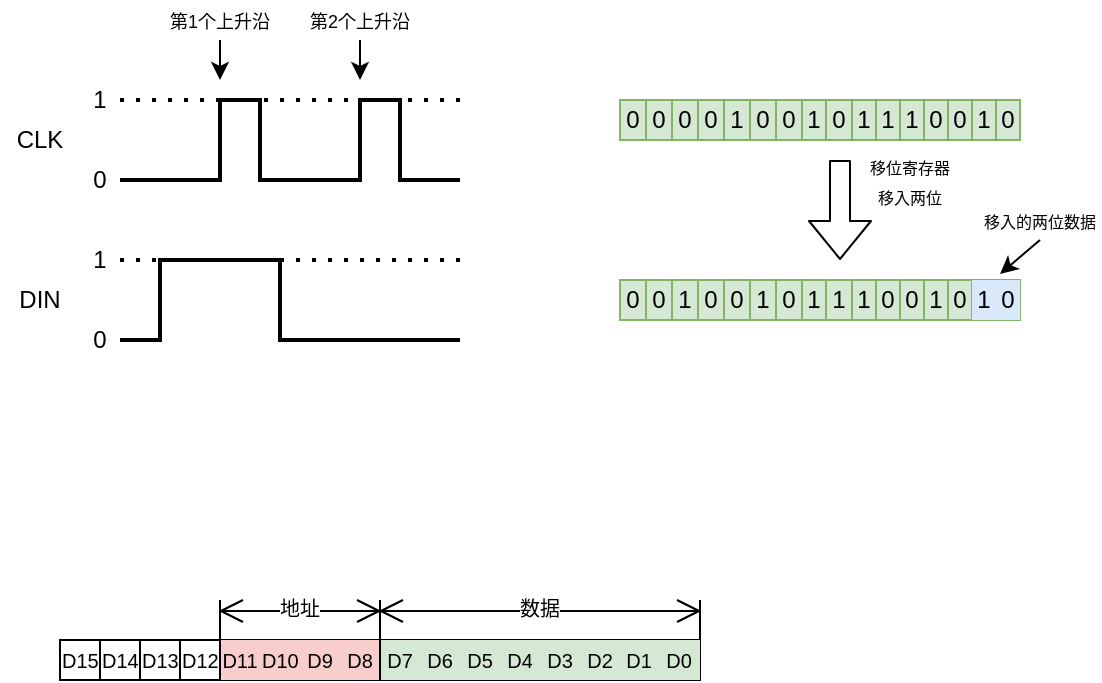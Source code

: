 <mxfile version="14.5.1" type="device"><diagram id="haMFvhYT9Fw6fGgkagXr" name="第 1 页"><mxGraphModel dx="677" dy="390" grid="0" gridSize="10" guides="0" tooltips="1" connect="1" arrows="1" fold="1" page="1" pageScale="1" pageWidth="827" pageHeight="1169" math="0" shadow="0"><root><mxCell id="0"/><mxCell id="1" parent="0"/><mxCell id="cz0IzvZgdGJddwf3ivIn-2" value="" style="endArrow=none;html=1;strokeWidth=2;rounded=0;" parent="1" edge="1"><mxGeometry width="50" height="50" relative="1" as="geometry"><mxPoint x="150" y="400" as="sourcePoint"/><mxPoint x="320" y="400" as="targetPoint"/><Array as="points"><mxPoint x="200" y="400"/><mxPoint x="200" y="360"/><mxPoint x="220" y="360"/><mxPoint x="220" y="400"/><mxPoint x="270" y="400"/><mxPoint x="270" y="360"/><mxPoint x="290" y="360"/><mxPoint x="290" y="400"/></Array></mxGeometry></mxCell><mxCell id="cz0IzvZgdGJddwf3ivIn-4" value="" style="endArrow=none;dashed=1;html=1;dashPattern=1 3;strokeWidth=2;" parent="1" edge="1"><mxGeometry width="50" height="50" relative="1" as="geometry"><mxPoint x="150" y="360" as="sourcePoint"/><mxPoint x="320" y="360" as="targetPoint"/></mxGeometry></mxCell><mxCell id="cz0IzvZgdGJddwf3ivIn-5" value="" style="endArrow=none;html=1;strokeWidth=2;rounded=0;" parent="1" edge="1"><mxGeometry width="50" height="50" relative="1" as="geometry"><mxPoint x="150" y="480" as="sourcePoint"/><mxPoint x="320" y="480" as="targetPoint"/><Array as="points"><mxPoint x="170" y="480"/><mxPoint x="170" y="440"/><mxPoint x="230" y="440"/><mxPoint x="230" y="480"/></Array></mxGeometry></mxCell><mxCell id="cz0IzvZgdGJddwf3ivIn-6" value="" style="endArrow=none;dashed=1;html=1;dashPattern=1 3;strokeWidth=2;rounded=0;" parent="1" edge="1"><mxGeometry width="50" height="50" relative="1" as="geometry"><mxPoint x="150" y="440" as="sourcePoint"/><mxPoint x="320" y="440" as="targetPoint"/></mxGeometry></mxCell><mxCell id="cz0IzvZgdGJddwf3ivIn-8" value="" style="endArrow=classic;html=1;strokeWidth=1;" parent="1" edge="1"><mxGeometry width="50" height="50" relative="1" as="geometry"><mxPoint x="200" y="330" as="sourcePoint"/><mxPoint x="200" y="350" as="targetPoint"/></mxGeometry></mxCell><mxCell id="cz0IzvZgdGJddwf3ivIn-11" value="" style="endArrow=classic;html=1;strokeWidth=1;" parent="1" edge="1"><mxGeometry width="50" height="50" relative="1" as="geometry"><mxPoint x="270" y="330" as="sourcePoint"/><mxPoint x="270" y="350" as="targetPoint"/></mxGeometry></mxCell><mxCell id="cz0IzvZgdGJddwf3ivIn-12" value="1" style="text;html=1;strokeColor=none;fillColor=none;align=center;verticalAlign=middle;whiteSpace=wrap;rounded=0;" parent="1" vertex="1"><mxGeometry x="120" y="350" width="40" height="20" as="geometry"/></mxCell><mxCell id="cz0IzvZgdGJddwf3ivIn-13" value="0" style="text;html=1;strokeColor=none;fillColor=none;align=center;verticalAlign=middle;whiteSpace=wrap;rounded=0;" parent="1" vertex="1"><mxGeometry x="120" y="390" width="40" height="20" as="geometry"/></mxCell><mxCell id="cz0IzvZgdGJddwf3ivIn-14" value="1" style="text;html=1;strokeColor=none;fillColor=none;align=center;verticalAlign=middle;whiteSpace=wrap;rounded=0;" parent="1" vertex="1"><mxGeometry x="120" y="430" width="40" height="20" as="geometry"/></mxCell><mxCell id="cz0IzvZgdGJddwf3ivIn-15" value="0" style="text;html=1;strokeColor=none;fillColor=none;align=center;verticalAlign=middle;whiteSpace=wrap;rounded=0;" parent="1" vertex="1"><mxGeometry x="120" y="470" width="40" height="20" as="geometry"/></mxCell><mxCell id="cz0IzvZgdGJddwf3ivIn-16" value="&lt;font style=&quot;font-size: 9px&quot;&gt;第1个上升沿&lt;/font&gt;" style="text;html=1;strokeColor=none;fillColor=none;align=center;verticalAlign=middle;whiteSpace=wrap;rounded=0;" parent="1" vertex="1"><mxGeometry x="170" y="310" width="60" height="20" as="geometry"/></mxCell><mxCell id="cz0IzvZgdGJddwf3ivIn-17" value="&lt;font style=&quot;font-size: 9px&quot;&gt;第2个上升沿&lt;/font&gt;" style="text;html=1;strokeColor=none;fillColor=none;align=center;verticalAlign=middle;whiteSpace=wrap;rounded=0;" parent="1" vertex="1"><mxGeometry x="240" y="310" width="60" height="20" as="geometry"/></mxCell><mxCell id="cz0IzvZgdGJddwf3ivIn-18" value="CLK" style="text;html=1;strokeColor=none;fillColor=none;align=center;verticalAlign=middle;whiteSpace=wrap;rounded=0;" parent="1" vertex="1"><mxGeometry x="90" y="370" width="40" height="20" as="geometry"/></mxCell><mxCell id="cz0IzvZgdGJddwf3ivIn-19" value="DIN" style="text;html=1;strokeColor=none;fillColor=none;align=center;verticalAlign=middle;whiteSpace=wrap;rounded=0;" parent="1" vertex="1"><mxGeometry x="90" y="450" width="40" height="20" as="geometry"/></mxCell><mxCell id="cz0IzvZgdGJddwf3ivIn-20" value="" style="shape=table;html=1;whiteSpace=wrap;startSize=0;container=1;collapsible=0;childLayout=tableLayout;fillColor=#d5e8d4;strokeColor=#82b366;" parent="1" vertex="1"><mxGeometry x="400" y="360" width="200" height="20" as="geometry"/></mxCell><mxCell id="cz0IzvZgdGJddwf3ivIn-25" value="" style="shape=partialRectangle;html=1;whiteSpace=wrap;collapsible=0;dropTarget=0;pointerEvents=0;top=0;left=0;bottom=0;right=0;points=[[0,0.5],[1,0.5]];portConstraint=eastwest;strokeColor=#82b366;perimeterSpacing=1;sketch=0;fillColor=none;" parent="cz0IzvZgdGJddwf3ivIn-20" vertex="1"><mxGeometry width="200" height="20" as="geometry"/></mxCell><mxCell id="cz0IzvZgdGJddwf3ivIn-48" value="0" style="shape=partialRectangle;html=1;whiteSpace=wrap;connectable=0;fillColor=none;top=0;left=0;bottom=0;right=0;overflow=hidden;" parent="cz0IzvZgdGJddwf3ivIn-25" vertex="1"><mxGeometry width="13" height="20" as="geometry"/></mxCell><mxCell id="cz0IzvZgdGJddwf3ivIn-47" value="0" style="shape=partialRectangle;html=1;whiteSpace=wrap;connectable=0;fillColor=none;top=0;left=0;bottom=0;right=0;overflow=hidden;" parent="cz0IzvZgdGJddwf3ivIn-25" vertex="1"><mxGeometry x="13" width="13" height="20" as="geometry"/></mxCell><mxCell id="cz0IzvZgdGJddwf3ivIn-46" value="0" style="shape=partialRectangle;html=1;whiteSpace=wrap;connectable=0;fillColor=none;top=0;left=0;bottom=0;right=0;overflow=hidden;" parent="cz0IzvZgdGJddwf3ivIn-25" vertex="1"><mxGeometry x="26" width="13" height="20" as="geometry"/></mxCell><mxCell id="cz0IzvZgdGJddwf3ivIn-45" value="0" style="shape=partialRectangle;html=1;whiteSpace=wrap;connectable=0;fillColor=none;top=0;left=0;bottom=0;right=0;overflow=hidden;" parent="cz0IzvZgdGJddwf3ivIn-25" vertex="1"><mxGeometry x="39" width="13" height="20" as="geometry"/></mxCell><mxCell id="cz0IzvZgdGJddwf3ivIn-44" value="1" style="shape=partialRectangle;html=1;whiteSpace=wrap;connectable=0;fillColor=none;top=0;left=0;bottom=0;right=0;overflow=hidden;" parent="cz0IzvZgdGJddwf3ivIn-25" vertex="1"><mxGeometry x="52" width="13" height="20" as="geometry"/></mxCell><mxCell id="cz0IzvZgdGJddwf3ivIn-43" value="0" style="shape=partialRectangle;html=1;whiteSpace=wrap;connectable=0;fillColor=none;top=0;left=0;bottom=0;right=0;overflow=hidden;" parent="cz0IzvZgdGJddwf3ivIn-25" vertex="1"><mxGeometry x="65" width="13" height="20" as="geometry"/></mxCell><mxCell id="cz0IzvZgdGJddwf3ivIn-34" value="0" style="shape=partialRectangle;html=1;whiteSpace=wrap;connectable=0;fillColor=none;top=0;left=0;bottom=0;right=0;overflow=hidden;" parent="cz0IzvZgdGJddwf3ivIn-25" vertex="1"><mxGeometry x="78" width="13" height="20" as="geometry"/></mxCell><mxCell id="cz0IzvZgdGJddwf3ivIn-26" value="1" style="shape=partialRectangle;html=1;whiteSpace=wrap;connectable=0;fillColor=none;top=0;left=0;bottom=0;right=0;overflow=hidden;" parent="cz0IzvZgdGJddwf3ivIn-25" vertex="1"><mxGeometry x="91" width="12" height="20" as="geometry"/></mxCell><mxCell id="cz0IzvZgdGJddwf3ivIn-27" value="0" style="shape=partialRectangle;html=1;whiteSpace=wrap;connectable=0;fillColor=none;top=0;left=0;bottom=0;right=0;overflow=hidden;" parent="cz0IzvZgdGJddwf3ivIn-25" vertex="1"><mxGeometry x="103" width="13" height="20" as="geometry"/></mxCell><mxCell id="cz0IzvZgdGJddwf3ivIn-28" value="1" style="shape=partialRectangle;html=1;whiteSpace=wrap;connectable=0;fillColor=none;top=0;left=0;bottom=0;right=0;overflow=hidden;" parent="cz0IzvZgdGJddwf3ivIn-25" vertex="1"><mxGeometry x="116" width="12" height="20" as="geometry"/></mxCell><mxCell id="cz0IzvZgdGJddwf3ivIn-36" value="1" style="shape=partialRectangle;html=1;whiteSpace=wrap;connectable=0;fillColor=none;top=0;left=0;bottom=0;right=0;overflow=hidden;" parent="cz0IzvZgdGJddwf3ivIn-25" vertex="1"><mxGeometry x="128" width="12" height="20" as="geometry"/></mxCell><mxCell id="cz0IzvZgdGJddwf3ivIn-37" value="1" style="shape=partialRectangle;html=1;whiteSpace=wrap;connectable=0;fillColor=none;top=0;left=0;bottom=0;right=0;overflow=hidden;" parent="cz0IzvZgdGJddwf3ivIn-25" vertex="1"><mxGeometry x="140" width="12" height="20" as="geometry"/></mxCell><mxCell id="cz0IzvZgdGJddwf3ivIn-38" value="0" style="shape=partialRectangle;html=1;whiteSpace=wrap;connectable=0;fillColor=none;top=0;left=0;bottom=0;right=0;overflow=hidden;" parent="cz0IzvZgdGJddwf3ivIn-25" vertex="1"><mxGeometry x="152" width="12" height="20" as="geometry"/></mxCell><mxCell id="cz0IzvZgdGJddwf3ivIn-39" value="0" style="shape=partialRectangle;html=1;whiteSpace=wrap;connectable=0;fillColor=none;top=0;left=0;bottom=0;right=0;overflow=hidden;" parent="cz0IzvZgdGJddwf3ivIn-25" vertex="1"><mxGeometry x="164" width="12" height="20" as="geometry"/></mxCell><mxCell id="cz0IzvZgdGJddwf3ivIn-40" value="1" style="shape=partialRectangle;html=1;whiteSpace=wrap;connectable=0;fillColor=none;top=0;left=0;bottom=0;right=0;overflow=hidden;" parent="cz0IzvZgdGJddwf3ivIn-25" vertex="1"><mxGeometry x="176" width="12" height="20" as="geometry"/></mxCell><mxCell id="cz0IzvZgdGJddwf3ivIn-41" value="0" style="shape=partialRectangle;html=1;whiteSpace=wrap;connectable=0;fillColor=none;top=0;left=0;bottom=0;right=0;overflow=hidden;" parent="cz0IzvZgdGJddwf3ivIn-25" vertex="1"><mxGeometry x="188" width="12" height="20" as="geometry"/></mxCell><mxCell id="cz0IzvZgdGJddwf3ivIn-49" value="" style="shape=table;html=1;whiteSpace=wrap;startSize=0;container=1;collapsible=0;childLayout=tableLayout;fillColor=#d5e8d4;strokeColor=#82b366;" parent="1" vertex="1"><mxGeometry x="400" y="450" width="200" height="20" as="geometry"/></mxCell><mxCell id="cz0IzvZgdGJddwf3ivIn-50" value="" style="shape=partialRectangle;html=1;whiteSpace=wrap;collapsible=0;dropTarget=0;pointerEvents=0;fillColor=none;top=0;left=0;bottom=0;right=0;points=[[0,0.5],[1,0.5]];portConstraint=eastwest;" parent="cz0IzvZgdGJddwf3ivIn-49" vertex="1"><mxGeometry width="200" height="20" as="geometry"/></mxCell><mxCell id="cz0IzvZgdGJddwf3ivIn-51" value="0" style="shape=partialRectangle;html=1;whiteSpace=wrap;connectable=0;fillColor=none;top=0;left=0;bottom=0;right=0;overflow=hidden;" parent="cz0IzvZgdGJddwf3ivIn-50" vertex="1"><mxGeometry width="13" height="20" as="geometry"/></mxCell><mxCell id="cz0IzvZgdGJddwf3ivIn-52" value="0" style="shape=partialRectangle;html=1;whiteSpace=wrap;connectable=0;fillColor=none;top=0;left=0;bottom=0;right=0;overflow=hidden;" parent="cz0IzvZgdGJddwf3ivIn-50" vertex="1"><mxGeometry x="13" width="13" height="20" as="geometry"/></mxCell><mxCell id="cz0IzvZgdGJddwf3ivIn-53" value="1" style="shape=partialRectangle;html=1;whiteSpace=wrap;connectable=0;fillColor=none;top=0;left=0;bottom=0;right=0;overflow=hidden;" parent="cz0IzvZgdGJddwf3ivIn-50" vertex="1"><mxGeometry x="26" width="13" height="20" as="geometry"/></mxCell><mxCell id="cz0IzvZgdGJddwf3ivIn-54" value="0" style="shape=partialRectangle;html=1;whiteSpace=wrap;connectable=0;fillColor=none;top=0;left=0;bottom=0;right=0;overflow=hidden;" parent="cz0IzvZgdGJddwf3ivIn-50" vertex="1"><mxGeometry x="39" width="13" height="20" as="geometry"/></mxCell><mxCell id="cz0IzvZgdGJddwf3ivIn-55" value="0" style="shape=partialRectangle;html=1;whiteSpace=wrap;connectable=0;fillColor=none;top=0;left=0;bottom=0;right=0;overflow=hidden;" parent="cz0IzvZgdGJddwf3ivIn-50" vertex="1"><mxGeometry x="52" width="13" height="20" as="geometry"/></mxCell><mxCell id="cz0IzvZgdGJddwf3ivIn-56" value="1" style="shape=partialRectangle;html=1;whiteSpace=wrap;connectable=0;fillColor=none;top=0;left=0;bottom=0;right=0;overflow=hidden;" parent="cz0IzvZgdGJddwf3ivIn-50" vertex="1"><mxGeometry x="65" width="13" height="20" as="geometry"/></mxCell><mxCell id="cz0IzvZgdGJddwf3ivIn-57" value="0" style="shape=partialRectangle;html=1;whiteSpace=wrap;connectable=0;fillColor=none;top=0;left=0;bottom=0;right=0;overflow=hidden;" parent="cz0IzvZgdGJddwf3ivIn-50" vertex="1"><mxGeometry x="78" width="13" height="20" as="geometry"/></mxCell><mxCell id="cz0IzvZgdGJddwf3ivIn-58" value="1" style="shape=partialRectangle;html=1;whiteSpace=wrap;connectable=0;fillColor=none;top=0;left=0;bottom=0;right=0;overflow=hidden;" parent="cz0IzvZgdGJddwf3ivIn-50" vertex="1"><mxGeometry x="91" width="12" height="20" as="geometry"/></mxCell><mxCell id="cz0IzvZgdGJddwf3ivIn-59" value="1" style="shape=partialRectangle;html=1;whiteSpace=wrap;connectable=0;fillColor=none;top=0;left=0;bottom=0;right=0;overflow=hidden;" parent="cz0IzvZgdGJddwf3ivIn-50" vertex="1"><mxGeometry x="103" width="13" height="20" as="geometry"/></mxCell><mxCell id="cz0IzvZgdGJddwf3ivIn-60" value="1" style="shape=partialRectangle;html=1;whiteSpace=wrap;connectable=0;fillColor=none;top=0;left=0;bottom=0;right=0;overflow=hidden;" parent="cz0IzvZgdGJddwf3ivIn-50" vertex="1"><mxGeometry x="116" width="12" height="20" as="geometry"/></mxCell><mxCell id="cz0IzvZgdGJddwf3ivIn-61" value="0" style="shape=partialRectangle;html=1;whiteSpace=wrap;connectable=0;fillColor=none;top=0;left=0;bottom=0;right=0;overflow=hidden;" parent="cz0IzvZgdGJddwf3ivIn-50" vertex="1"><mxGeometry x="128" width="12" height="20" as="geometry"/></mxCell><mxCell id="cz0IzvZgdGJddwf3ivIn-62" value="0" style="shape=partialRectangle;html=1;whiteSpace=wrap;connectable=0;fillColor=none;top=0;left=0;bottom=0;right=0;overflow=hidden;" parent="cz0IzvZgdGJddwf3ivIn-50" vertex="1"><mxGeometry x="140" width="12" height="20" as="geometry"/></mxCell><mxCell id="cz0IzvZgdGJddwf3ivIn-63" value="1" style="shape=partialRectangle;html=1;whiteSpace=wrap;connectable=0;fillColor=none;top=0;left=0;bottom=0;right=0;overflow=hidden;" parent="cz0IzvZgdGJddwf3ivIn-50" vertex="1"><mxGeometry x="152" width="12" height="20" as="geometry"/></mxCell><mxCell id="cz0IzvZgdGJddwf3ivIn-64" value="0" style="shape=partialRectangle;html=1;whiteSpace=wrap;connectable=0;fillColor=none;top=0;left=0;bottom=0;right=0;overflow=hidden;" parent="cz0IzvZgdGJddwf3ivIn-50" vertex="1"><mxGeometry x="164" width="12" height="20" as="geometry"/></mxCell><mxCell id="cz0IzvZgdGJddwf3ivIn-65" value="1" style="shape=partialRectangle;html=1;whiteSpace=wrap;connectable=0;fillColor=#dae8fc;top=0;left=0;bottom=0;right=0;overflow=hidden;strokeColor=#6c8ebf;" parent="cz0IzvZgdGJddwf3ivIn-50" vertex="1"><mxGeometry x="176" width="12" height="20" as="geometry"/></mxCell><mxCell id="cz0IzvZgdGJddwf3ivIn-66" value="0" style="shape=partialRectangle;html=1;whiteSpace=wrap;connectable=0;fillColor=#dae8fc;top=0;left=0;bottom=0;right=0;overflow=hidden;strokeColor=#6c8ebf;" parent="cz0IzvZgdGJddwf3ivIn-50" vertex="1"><mxGeometry x="188" width="12" height="20" as="geometry"/></mxCell><mxCell id="cz0IzvZgdGJddwf3ivIn-68" value="" style="shape=flexArrow;endArrow=classic;html=1;strokeWidth=1;" parent="1" edge="1"><mxGeometry width="50" height="50" relative="1" as="geometry"><mxPoint x="510" y="390" as="sourcePoint"/><mxPoint x="510" y="440" as="targetPoint"/></mxGeometry></mxCell><mxCell id="cz0IzvZgdGJddwf3ivIn-70" value="" style="endArrow=classic;html=1;strokeWidth=1;" parent="1" edge="1"><mxGeometry width="50" height="50" relative="1" as="geometry"><mxPoint x="610" y="430" as="sourcePoint"/><mxPoint x="590" y="447" as="targetPoint"/></mxGeometry></mxCell><mxCell id="cz0IzvZgdGJddwf3ivIn-71" value="&lt;font style=&quot;font-size: 8px&quot;&gt;移入的两位数据&lt;/font&gt;" style="text;html=1;strokeColor=none;fillColor=none;align=center;verticalAlign=middle;whiteSpace=wrap;rounded=0;sketch=0;" parent="1" vertex="1"><mxGeometry x="580" y="410" width="60" height="20" as="geometry"/></mxCell><mxCell id="cz0IzvZgdGJddwf3ivIn-72" value="&lt;font style=&quot;font-size: 8px&quot;&gt;移位寄存器&lt;br&gt;移入两位&lt;/font&gt;" style="text;html=1;strokeColor=none;fillColor=none;align=center;verticalAlign=middle;whiteSpace=wrap;rounded=0;sketch=0;" parent="1" vertex="1"><mxGeometry x="520" y="390" width="50" height="20" as="geometry"/></mxCell><mxCell id="ixCPA4NSdVUheBC2Di5p-1" value="" style="shape=table;html=1;whiteSpace=wrap;startSize=0;container=1;collapsible=0;childLayout=tableLayout;fontSize=10;" vertex="1" parent="1"><mxGeometry x="120" y="630" width="320" height="20" as="geometry"/></mxCell><mxCell id="ixCPA4NSdVUheBC2Di5p-2" value="" style="shape=partialRectangle;html=1;whiteSpace=wrap;collapsible=0;dropTarget=0;pointerEvents=0;top=0;left=0;bottom=0;right=0;points=[[0,0.5],[1,0.5]];portConstraint=eastwest;strokeColor=#82b366;perimeterSpacing=1;sketch=0;fillColor=none;fontSize=10;" vertex="1" parent="ixCPA4NSdVUheBC2Di5p-1"><mxGeometry width="320" height="20" as="geometry"/></mxCell><mxCell id="ixCPA4NSdVUheBC2Di5p-3" value="&lt;font style=&quot;font-size: 10px&quot;&gt;D15&lt;/font&gt;" style="shape=partialRectangle;html=1;whiteSpace=wrap;connectable=0;fillColor=none;top=0;left=0;bottom=0;right=0;overflow=hidden;fontSize=10;" vertex="1" parent="ixCPA4NSdVUheBC2Di5p-2"><mxGeometry width="20" height="20" as="geometry"/></mxCell><mxCell id="ixCPA4NSdVUheBC2Di5p-4" value="&lt;font style=&quot;font-size: 10px&quot;&gt;D14&lt;/font&gt;" style="shape=partialRectangle;html=1;whiteSpace=wrap;connectable=0;fillColor=none;top=0;left=0;bottom=0;right=0;overflow=hidden;fontSize=10;" vertex="1" parent="ixCPA4NSdVUheBC2Di5p-2"><mxGeometry x="20" width="20" height="20" as="geometry"/></mxCell><mxCell id="ixCPA4NSdVUheBC2Di5p-5" value="&lt;font style=&quot;font-size: 10px&quot;&gt;D13&lt;/font&gt;" style="shape=partialRectangle;html=1;whiteSpace=wrap;connectable=0;fillColor=none;top=0;left=0;bottom=0;right=0;overflow=hidden;fontSize=10;" vertex="1" parent="ixCPA4NSdVUheBC2Di5p-2"><mxGeometry x="40" width="20" height="20" as="geometry"/></mxCell><mxCell id="ixCPA4NSdVUheBC2Di5p-6" value="&lt;font style=&quot;font-size: 10px&quot;&gt;D12&lt;/font&gt;" style="shape=partialRectangle;html=1;whiteSpace=wrap;connectable=0;fillColor=none;top=0;left=0;bottom=0;right=0;overflow=hidden;fontSize=10;" vertex="1" parent="ixCPA4NSdVUheBC2Di5p-2"><mxGeometry x="60" width="20" height="20" as="geometry"/></mxCell><mxCell id="ixCPA4NSdVUheBC2Di5p-7" value="&lt;font style=&quot;font-size: 10px&quot;&gt;D11&lt;/font&gt;" style="shape=partialRectangle;html=1;whiteSpace=wrap;connectable=0;fillColor=#f8cecc;top=0;left=0;bottom=0;right=0;overflow=hidden;fontSize=10;strokeColor=#b85450;" vertex="1" parent="ixCPA4NSdVUheBC2Di5p-2"><mxGeometry x="80" width="20" height="20" as="geometry"/></mxCell><mxCell id="ixCPA4NSdVUheBC2Di5p-8" value="&lt;font style=&quot;font-size: 10px&quot;&gt;D10&lt;/font&gt;" style="shape=partialRectangle;html=1;whiteSpace=wrap;connectable=0;fillColor=#f8cecc;top=0;left=0;bottom=0;right=0;overflow=hidden;fontSize=10;strokeColor=#b85450;" vertex="1" parent="ixCPA4NSdVUheBC2Di5p-2"><mxGeometry x="100" width="20" height="20" as="geometry"/></mxCell><mxCell id="ixCPA4NSdVUheBC2Di5p-9" value="&lt;font style=&quot;font-size: 10px&quot;&gt;D9&lt;/font&gt;" style="shape=partialRectangle;html=1;whiteSpace=wrap;connectable=0;fillColor=#f8cecc;top=0;left=0;bottom=0;right=0;overflow=hidden;fontSize=10;strokeColor=#b85450;" vertex="1" parent="ixCPA4NSdVUheBC2Di5p-2"><mxGeometry x="120" width="20" height="20" as="geometry"/></mxCell><mxCell id="ixCPA4NSdVUheBC2Di5p-10" value="&lt;font style=&quot;font-size: 10px&quot;&gt;D8&lt;/font&gt;" style="shape=partialRectangle;html=1;whiteSpace=wrap;connectable=0;fillColor=#f8cecc;top=0;left=0;bottom=0;right=0;overflow=hidden;fontSize=10;strokeColor=#b85450;" vertex="1" parent="ixCPA4NSdVUheBC2Di5p-2"><mxGeometry x="140" width="20" height="20" as="geometry"/></mxCell><mxCell id="ixCPA4NSdVUheBC2Di5p-11" value="&lt;font style=&quot;font-size: 10px&quot;&gt;D7&lt;/font&gt;" style="shape=partialRectangle;html=1;whiteSpace=wrap;connectable=0;fillColor=#d5e8d4;top=0;left=0;bottom=0;right=0;overflow=hidden;fontSize=10;strokeColor=#82b366;" vertex="1" parent="ixCPA4NSdVUheBC2Di5p-2"><mxGeometry x="160" width="20" height="20" as="geometry"/></mxCell><mxCell id="ixCPA4NSdVUheBC2Di5p-12" value="&lt;font style=&quot;font-size: 10px&quot;&gt;D6&lt;/font&gt;" style="shape=partialRectangle;html=1;whiteSpace=wrap;connectable=0;fillColor=#d5e8d4;top=0;left=0;bottom=0;right=0;overflow=hidden;fontSize=10;strokeColor=#82b366;" vertex="1" parent="ixCPA4NSdVUheBC2Di5p-2"><mxGeometry x="180" width="20" height="20" as="geometry"/></mxCell><mxCell id="ixCPA4NSdVUheBC2Di5p-13" value="D5" style="shape=partialRectangle;html=1;whiteSpace=wrap;connectable=0;fillColor=#d5e8d4;top=0;left=0;bottom=0;right=0;overflow=hidden;fontSize=10;strokeColor=#82b366;" vertex="1" parent="ixCPA4NSdVUheBC2Di5p-2"><mxGeometry x="200" width="20" height="20" as="geometry"/></mxCell><mxCell id="ixCPA4NSdVUheBC2Di5p-14" value="D4" style="shape=partialRectangle;html=1;whiteSpace=wrap;connectable=0;fillColor=#d5e8d4;top=0;left=0;bottom=0;right=0;overflow=hidden;fontSize=10;strokeColor=#82b366;" vertex="1" parent="ixCPA4NSdVUheBC2Di5p-2"><mxGeometry x="220" width="20" height="20" as="geometry"/></mxCell><mxCell id="ixCPA4NSdVUheBC2Di5p-15" value="D3" style="shape=partialRectangle;html=1;whiteSpace=wrap;connectable=0;fillColor=#d5e8d4;top=0;left=0;bottom=0;right=0;overflow=hidden;fontSize=10;strokeColor=#82b366;" vertex="1" parent="ixCPA4NSdVUheBC2Di5p-2"><mxGeometry x="240" width="20" height="20" as="geometry"/></mxCell><mxCell id="ixCPA4NSdVUheBC2Di5p-16" value="D2" style="shape=partialRectangle;html=1;whiteSpace=wrap;connectable=0;fillColor=#d5e8d4;top=0;left=0;bottom=0;right=0;overflow=hidden;fontSize=10;strokeColor=#82b366;" vertex="1" parent="ixCPA4NSdVUheBC2Di5p-2"><mxGeometry x="260" width="20" height="20" as="geometry"/></mxCell><mxCell id="ixCPA4NSdVUheBC2Di5p-17" value="D1" style="shape=partialRectangle;html=1;whiteSpace=wrap;connectable=0;fillColor=#d5e8d4;top=0;left=0;bottom=0;right=0;overflow=hidden;fontSize=10;strokeColor=#82b366;" vertex="1" parent="ixCPA4NSdVUheBC2Di5p-2"><mxGeometry x="280" width="19" height="20" as="geometry"/></mxCell><mxCell id="ixCPA4NSdVUheBC2Di5p-18" value="D0" style="shape=partialRectangle;html=1;whiteSpace=wrap;connectable=0;fillColor=#d5e8d4;top=0;left=0;bottom=0;right=0;overflow=hidden;fontSize=10;strokeColor=#82b366;" vertex="1" parent="ixCPA4NSdVUheBC2Di5p-2"><mxGeometry x="299" width="21" height="20" as="geometry"/></mxCell><mxCell id="ixCPA4NSdVUheBC2Di5p-61" value="数据" style="shape=dimension;direction=west;whiteSpace=wrap;html=1;align=center;points=[];verticalAlign=top;spacingTop=-8;labelBackgroundColor=#ffffff;fontSize=10;" vertex="1" parent="1"><mxGeometry x="280" y="610" width="160" height="20" as="geometry"/></mxCell><mxCell id="ixCPA4NSdVUheBC2Di5p-62" value="地址" style="shape=dimension;direction=west;whiteSpace=wrap;html=1;align=center;points=[];verticalAlign=top;spacingTop=-8;labelBackgroundColor=#ffffff;fontSize=10;" vertex="1" parent="1"><mxGeometry x="200" y="610" width="80" height="40" as="geometry"/></mxCell></root></mxGraphModel></diagram></mxfile>